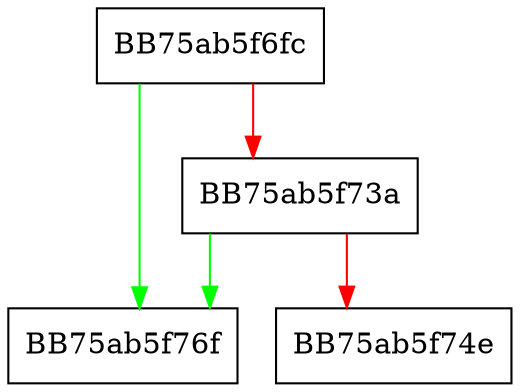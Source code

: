 digraph MetaVaultRecordBootSectors {
  node [shape="box"];
  graph [splines=ortho];
  BB75ab5f6fc -> BB75ab5f76f [color="green"];
  BB75ab5f6fc -> BB75ab5f73a [color="red"];
  BB75ab5f73a -> BB75ab5f76f [color="green"];
  BB75ab5f73a -> BB75ab5f74e [color="red"];
}